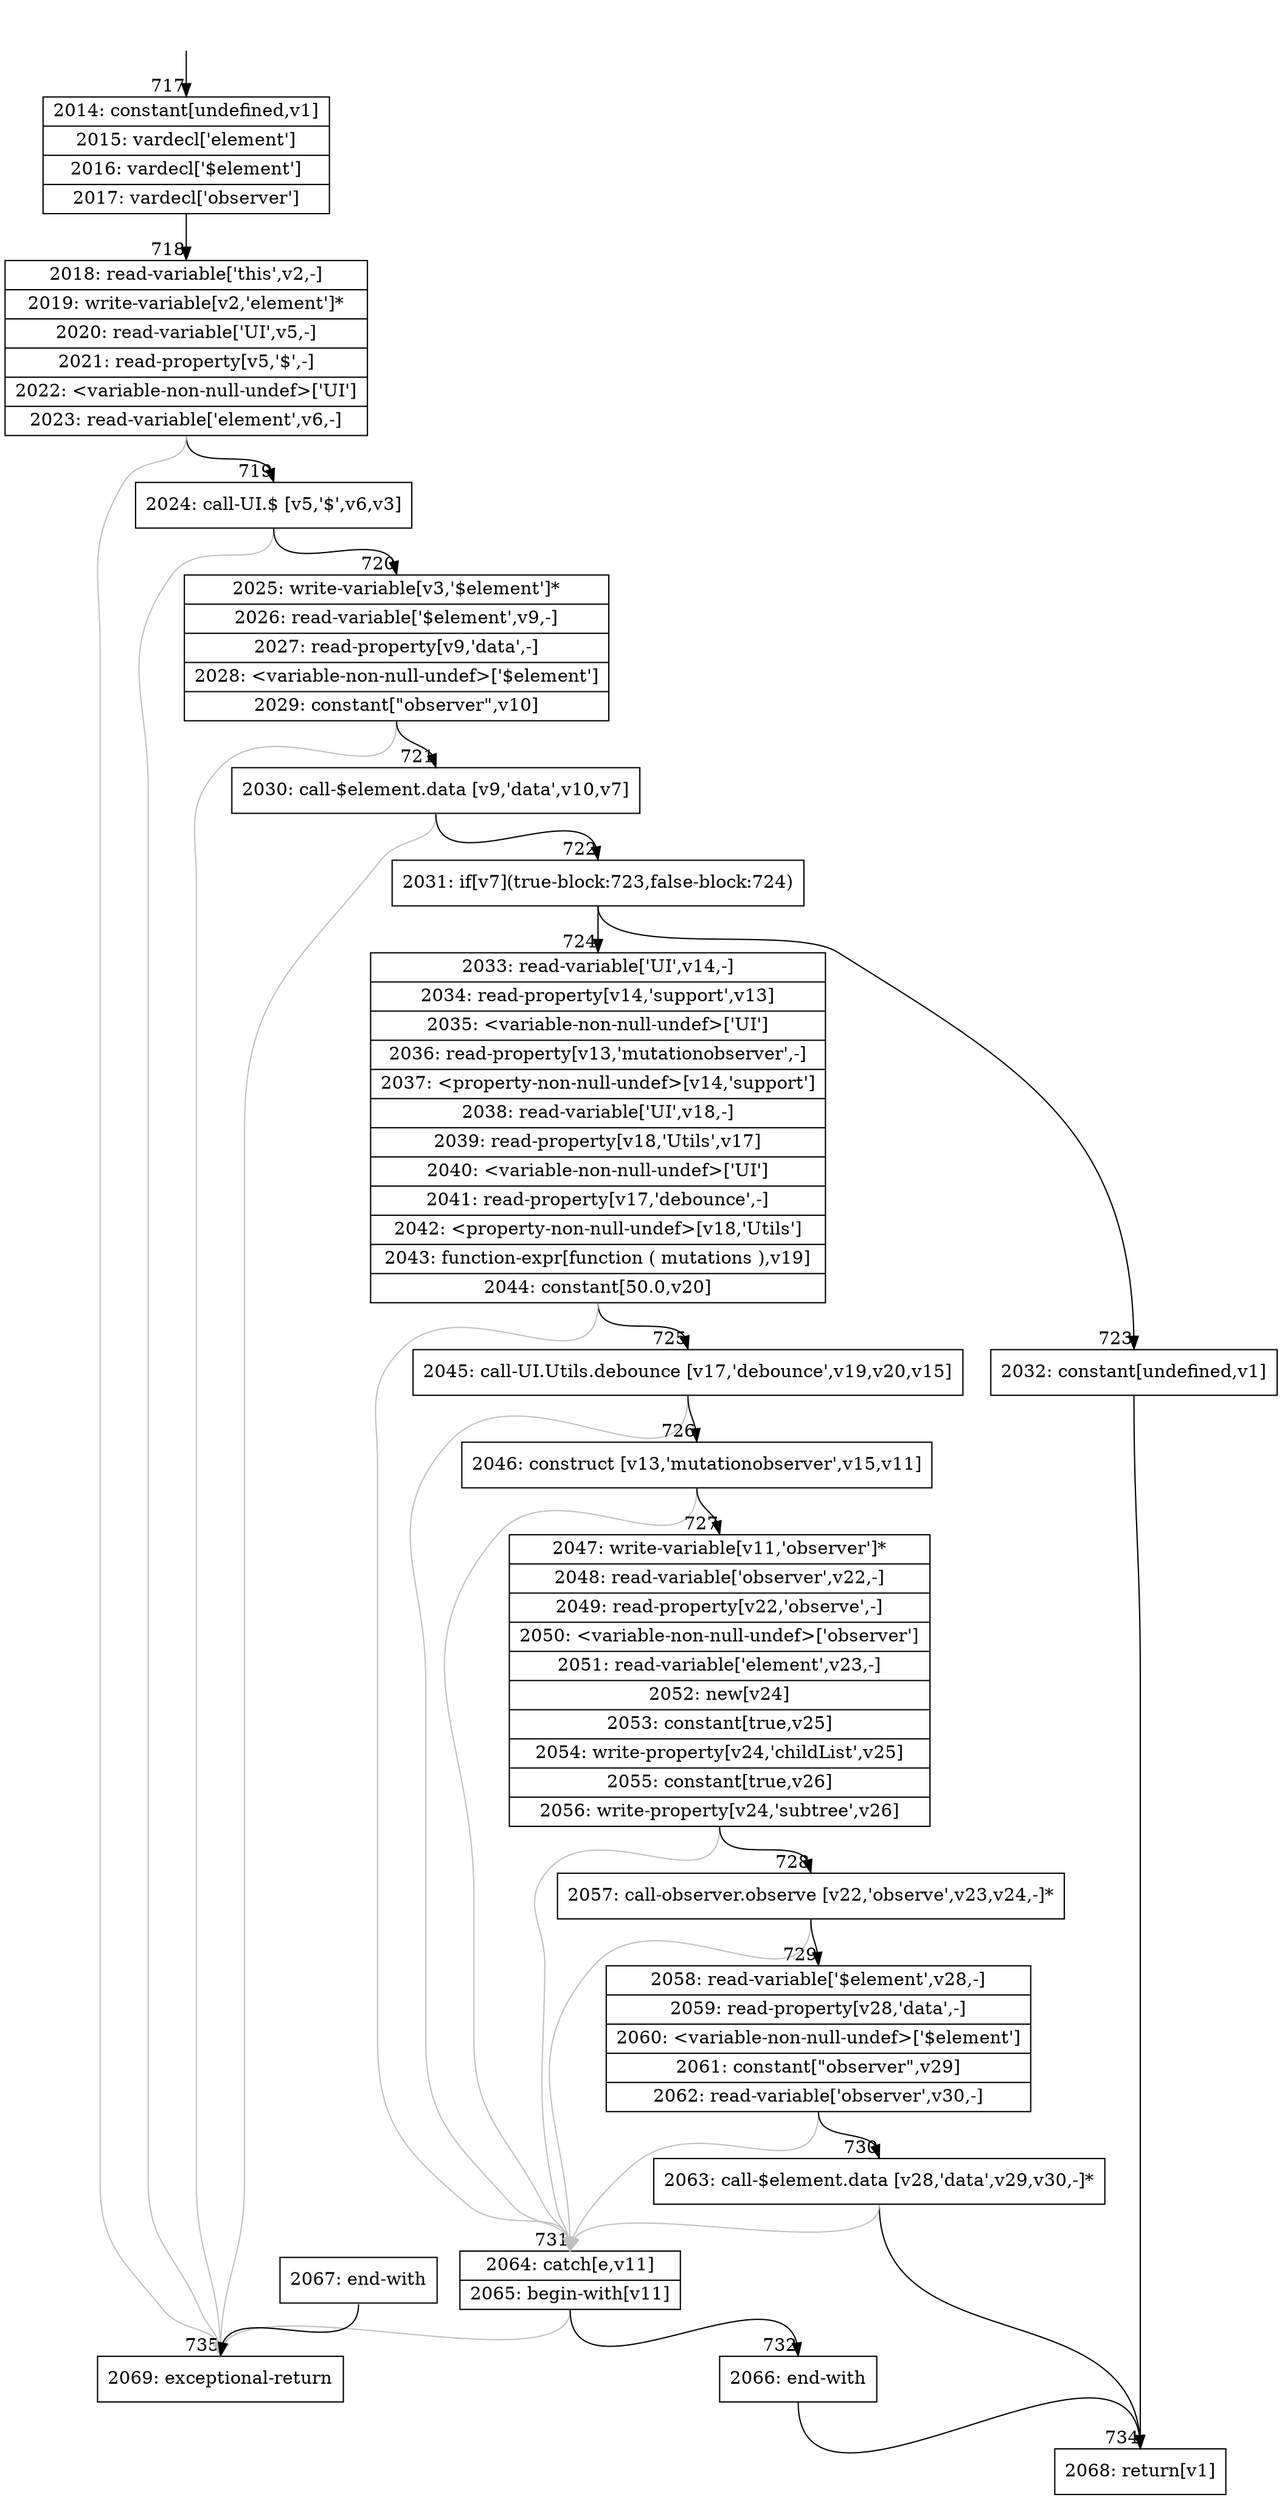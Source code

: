 digraph {
rankdir="TD"
BB_entry60[shape=none,label=""];
BB_entry60 -> BB717 [tailport=s, headport=n, headlabel="    717"]
BB717 [shape=record label="{2014: constant[undefined,v1]|2015: vardecl['element']|2016: vardecl['$element']|2017: vardecl['observer']}" ] 
BB717 -> BB718 [tailport=s, headport=n, headlabel="      718"]
BB718 [shape=record label="{2018: read-variable['this',v2,-]|2019: write-variable[v2,'element']*|2020: read-variable['UI',v5,-]|2021: read-property[v5,'$',-]|2022: \<variable-non-null-undef\>['UI']|2023: read-variable['element',v6,-]}" ] 
BB718 -> BB719 [tailport=s, headport=n, headlabel="      719"]
BB718 -> BB735 [tailport=s, headport=n, color=gray, headlabel="      735"]
BB719 [shape=record label="{2024: call-UI.$ [v5,'$',v6,v3]}" ] 
BB719 -> BB720 [tailport=s, headport=n, headlabel="      720"]
BB719 -> BB735 [tailport=s, headport=n, color=gray]
BB720 [shape=record label="{2025: write-variable[v3,'$element']*|2026: read-variable['$element',v9,-]|2027: read-property[v9,'data',-]|2028: \<variable-non-null-undef\>['$element']|2029: constant[\"observer\",v10]}" ] 
BB720 -> BB721 [tailport=s, headport=n, headlabel="      721"]
BB720 -> BB735 [tailport=s, headport=n, color=gray]
BB721 [shape=record label="{2030: call-$element.data [v9,'data',v10,v7]}" ] 
BB721 -> BB722 [tailport=s, headport=n, headlabel="      722"]
BB721 -> BB735 [tailport=s, headport=n, color=gray]
BB722 [shape=record label="{2031: if[v7](true-block:723,false-block:724)}" ] 
BB722 -> BB723 [tailport=s, headport=n, headlabel="      723"]
BB722 -> BB724 [tailport=s, headport=n, headlabel="      724"]
BB723 [shape=record label="{2032: constant[undefined,v1]}" ] 
BB723 -> BB734 [tailport=s, headport=n, headlabel="      734"]
BB724 [shape=record label="{2033: read-variable['UI',v14,-]|2034: read-property[v14,'support',v13]|2035: \<variable-non-null-undef\>['UI']|2036: read-property[v13,'mutationobserver',-]|2037: \<property-non-null-undef\>[v14,'support']|2038: read-variable['UI',v18,-]|2039: read-property[v18,'Utils',v17]|2040: \<variable-non-null-undef\>['UI']|2041: read-property[v17,'debounce',-]|2042: \<property-non-null-undef\>[v18,'Utils']|2043: function-expr[function ( mutations ),v19]|2044: constant[50.0,v20]}" ] 
BB724 -> BB725 [tailport=s, headport=n, headlabel="      725"]
BB724 -> BB731 [tailport=s, headport=n, color=gray, headlabel="      731"]
BB725 [shape=record label="{2045: call-UI.Utils.debounce [v17,'debounce',v19,v20,v15]}" ] 
BB725 -> BB726 [tailport=s, headport=n, headlabel="      726"]
BB725 -> BB731 [tailport=s, headport=n, color=gray]
BB726 [shape=record label="{2046: construct [v13,'mutationobserver',v15,v11]}" ] 
BB726 -> BB727 [tailport=s, headport=n, headlabel="      727"]
BB726 -> BB731 [tailport=s, headport=n, color=gray]
BB727 [shape=record label="{2047: write-variable[v11,'observer']*|2048: read-variable['observer',v22,-]|2049: read-property[v22,'observe',-]|2050: \<variable-non-null-undef\>['observer']|2051: read-variable['element',v23,-]|2052: new[v24]|2053: constant[true,v25]|2054: write-property[v24,'childList',v25]|2055: constant[true,v26]|2056: write-property[v24,'subtree',v26]}" ] 
BB727 -> BB728 [tailport=s, headport=n, headlabel="      728"]
BB727 -> BB731 [tailport=s, headport=n, color=gray]
BB728 [shape=record label="{2057: call-observer.observe [v22,'observe',v23,v24,-]*}" ] 
BB728 -> BB729 [tailport=s, headport=n, headlabel="      729"]
BB728 -> BB731 [tailport=s, headport=n, color=gray]
BB729 [shape=record label="{2058: read-variable['$element',v28,-]|2059: read-property[v28,'data',-]|2060: \<variable-non-null-undef\>['$element']|2061: constant[\"observer\",v29]|2062: read-variable['observer',v30,-]}" ] 
BB729 -> BB730 [tailport=s, headport=n, headlabel="      730"]
BB729 -> BB731 [tailport=s, headport=n, color=gray]
BB730 [shape=record label="{2063: call-$element.data [v28,'data',v29,v30,-]*}" ] 
BB730 -> BB734 [tailport=s, headport=n]
BB730 -> BB731 [tailport=s, headport=n, color=gray]
BB731 [shape=record label="{2064: catch[e,v11]|2065: begin-with[v11]}" ] 
BB731 -> BB732 [tailport=s, headport=n, headlabel="      732"]
BB731 -> BB735 [tailport=s, headport=n, color=gray]
BB732 [shape=record label="{2066: end-with}" ] 
BB732 -> BB734 [tailport=s, headport=n]
BB733 [shape=record label="{2067: end-with}" ] 
BB733 -> BB735 [tailport=s, headport=n]
BB734 [shape=record label="{2068: return[v1]}" ] 
BB735 [shape=record label="{2069: exceptional-return}" ] 
//#$~ 593
}
